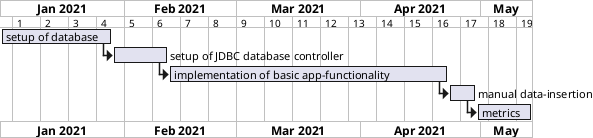 @startgantt
printscale weekly
Project starts 2021-01-01

[setup of database] lasts 4 weeks

[setup of JDBC database controller] lasts 2 weeks
[implementation of basic app-functionality] lasts 10 weeks
[manual data-insertion] lasts 1 week
[metrics] lasts 2 weeks

[setup of database]->[setup of JDBC database controller]
[setup of JDBC database controller]->[implementation of basic app-functionality]
[implementation of basic app-functionality]->[manual data-insertion]
[manual data-insertion]->[metrics]
@endgantt